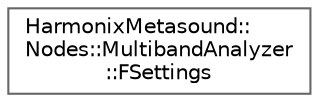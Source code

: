 digraph "Graphical Class Hierarchy"
{
 // INTERACTIVE_SVG=YES
 // LATEX_PDF_SIZE
  bgcolor="transparent";
  edge [fontname=Helvetica,fontsize=10,labelfontname=Helvetica,labelfontsize=10];
  node [fontname=Helvetica,fontsize=10,shape=box,height=0.2,width=0.4];
  rankdir="LR";
  Node0 [id="Node000000",label="HarmonixMetasound::\lNodes::MultibandAnalyzer\l::FSettings",height=0.2,width=0.4,color="grey40", fillcolor="white", style="filled",URL="$d3/dd1/structHarmonixMetasound_1_1Nodes_1_1MultibandAnalyzer_1_1FSettings.html",tooltip=" "];
}
